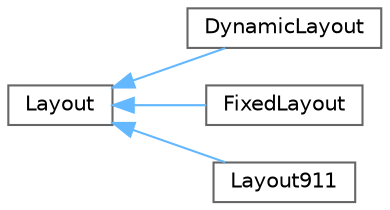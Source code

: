 digraph "Graphical Class Hierarchy"
{
 // LATEX_PDF_SIZE
  bgcolor="transparent";
  edge [fontname=Helvetica,fontsize=10,labelfontname=Helvetica,labelfontsize=10];
  node [fontname=Helvetica,fontsize=10,shape=box,height=0.2,width=0.4];
  rankdir="LR";
  Node0 [id="Node000000",label="Layout",height=0.2,width=0.4,color="grey40", fillcolor="white", style="filled",URL="$class_layout.html",tooltip=" "];
  Node0 -> Node1 [id="edge27_Node000000_Node000001",dir="back",color="steelblue1",style="solid",tooltip=" "];
  Node1 [id="Node000001",label="DynamicLayout",height=0.2,width=0.4,color="grey40", fillcolor="white", style="filled",URL="$class_dynamic_layout.html",tooltip=" "];
  Node0 -> Node2 [id="edge28_Node000000_Node000002",dir="back",color="steelblue1",style="solid",tooltip=" "];
  Node2 [id="Node000002",label="FixedLayout",height=0.2,width=0.4,color="grey40", fillcolor="white", style="filled",URL="$class_fixed_layout.html",tooltip=" "];
  Node0 -> Node3 [id="edge29_Node000000_Node000003",dir="back",color="steelblue1",style="solid",tooltip=" "];
  Node3 [id="Node000003",label="Layout911",height=0.2,width=0.4,color="grey40", fillcolor="white", style="filled",URL="$class_layout911.html",tooltip=" "];
}
